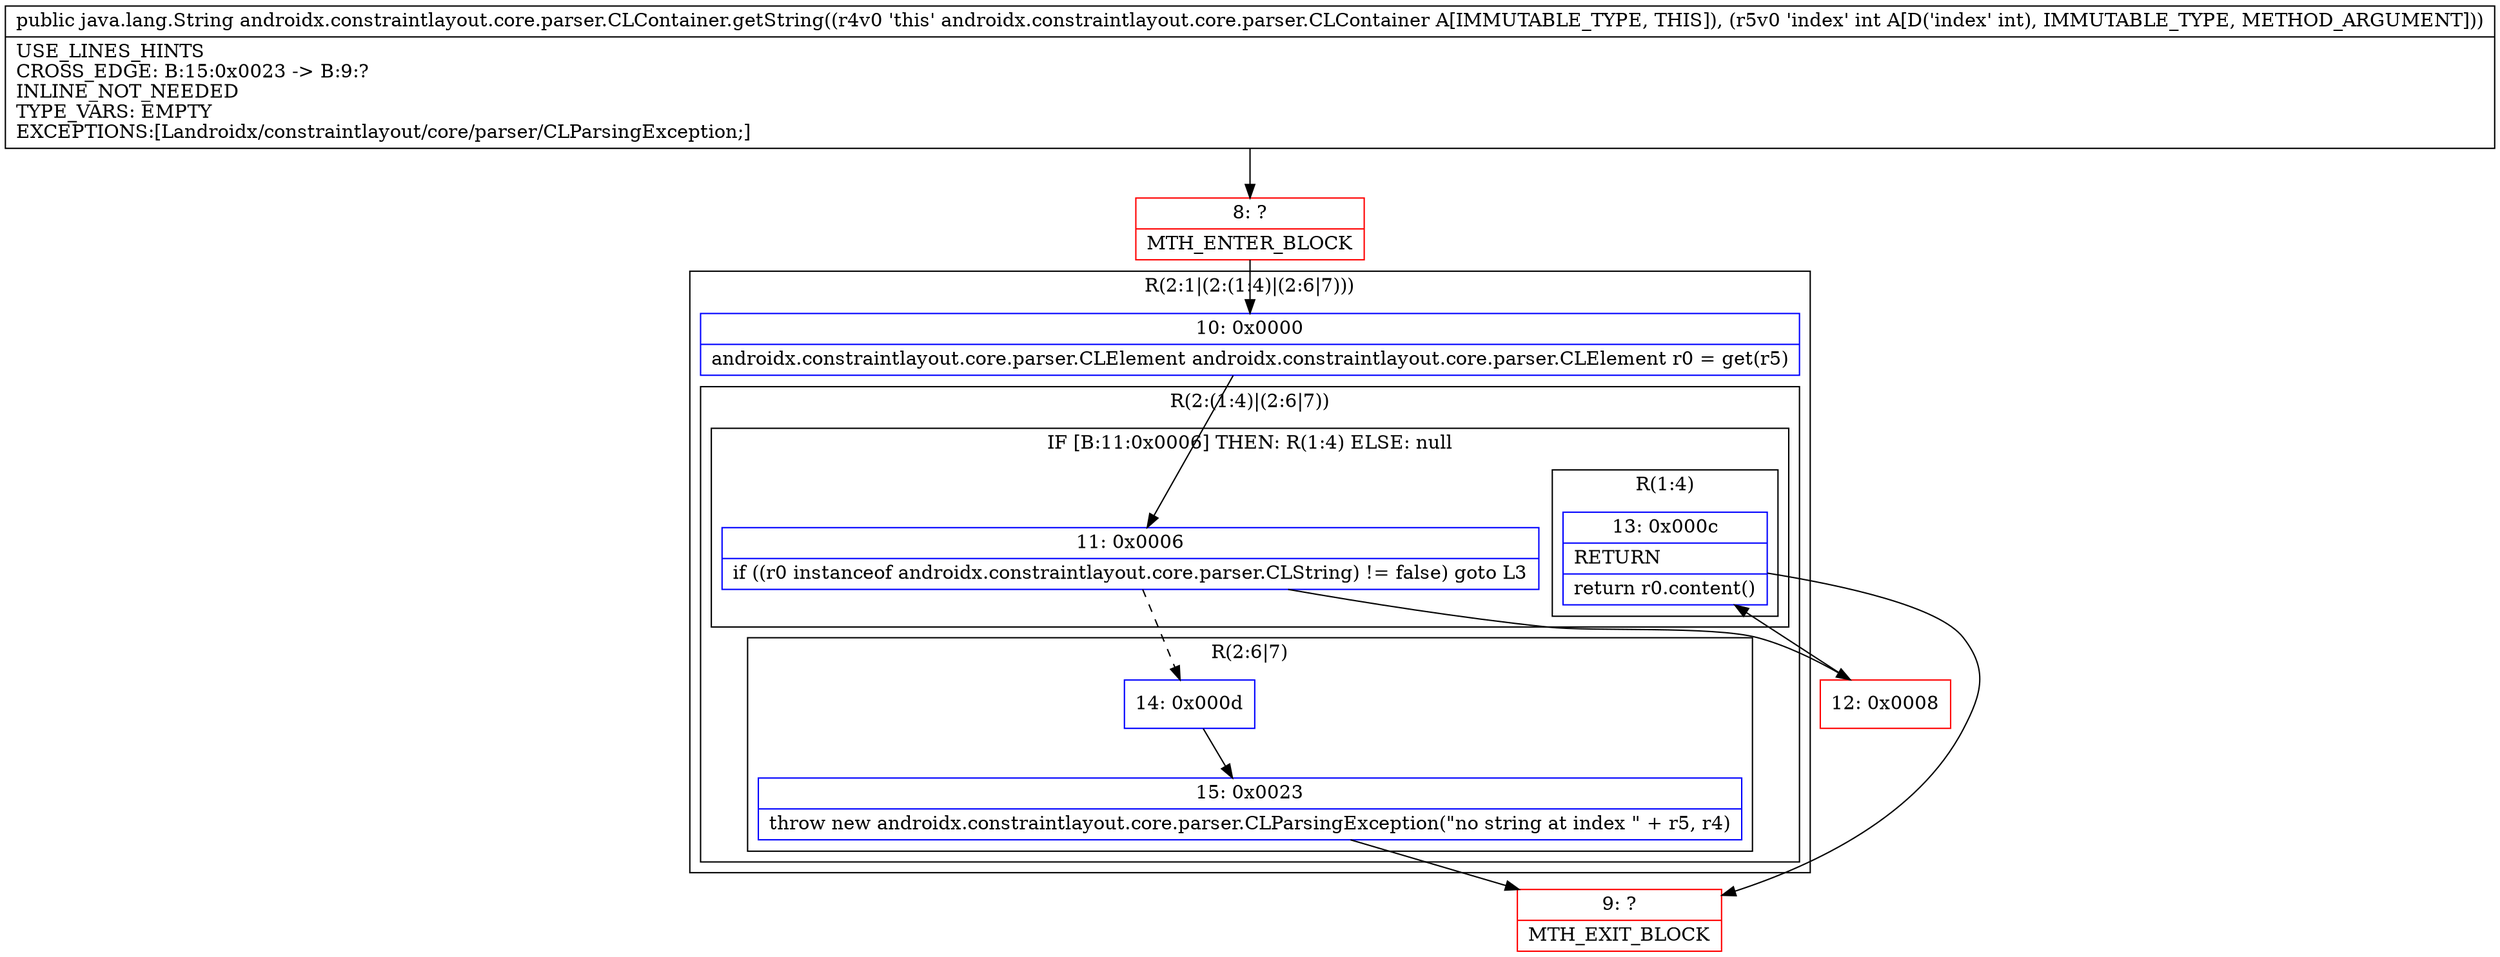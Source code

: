 digraph "CFG forandroidx.constraintlayout.core.parser.CLContainer.getString(I)Ljava\/lang\/String;" {
subgraph cluster_Region_467570156 {
label = "R(2:1|(2:(1:4)|(2:6|7)))";
node [shape=record,color=blue];
Node_10 [shape=record,label="{10\:\ 0x0000|androidx.constraintlayout.core.parser.CLElement androidx.constraintlayout.core.parser.CLElement r0 = get(r5)\l}"];
subgraph cluster_Region_898974614 {
label = "R(2:(1:4)|(2:6|7))";
node [shape=record,color=blue];
subgraph cluster_IfRegion_1323553644 {
label = "IF [B:11:0x0006] THEN: R(1:4) ELSE: null";
node [shape=record,color=blue];
Node_11 [shape=record,label="{11\:\ 0x0006|if ((r0 instanceof androidx.constraintlayout.core.parser.CLString) != false) goto L3\l}"];
subgraph cluster_Region_999680263 {
label = "R(1:4)";
node [shape=record,color=blue];
Node_13 [shape=record,label="{13\:\ 0x000c|RETURN\l|return r0.content()\l}"];
}
}
subgraph cluster_Region_1680416215 {
label = "R(2:6|7)";
node [shape=record,color=blue];
Node_14 [shape=record,label="{14\:\ 0x000d}"];
Node_15 [shape=record,label="{15\:\ 0x0023|throw new androidx.constraintlayout.core.parser.CLParsingException(\"no string at index \" + r5, r4)\l}"];
}
}
}
Node_8 [shape=record,color=red,label="{8\:\ ?|MTH_ENTER_BLOCK\l}"];
Node_12 [shape=record,color=red,label="{12\:\ 0x0008}"];
Node_9 [shape=record,color=red,label="{9\:\ ?|MTH_EXIT_BLOCK\l}"];
MethodNode[shape=record,label="{public java.lang.String androidx.constraintlayout.core.parser.CLContainer.getString((r4v0 'this' androidx.constraintlayout.core.parser.CLContainer A[IMMUTABLE_TYPE, THIS]), (r5v0 'index' int A[D('index' int), IMMUTABLE_TYPE, METHOD_ARGUMENT]))  | USE_LINES_HINTS\lCROSS_EDGE: B:15:0x0023 \-\> B:9:?\lINLINE_NOT_NEEDED\lTYPE_VARS: EMPTY\lEXCEPTIONS:[Landroidx\/constraintlayout\/core\/parser\/CLParsingException;]\l}"];
MethodNode -> Node_8;Node_10 -> Node_11;
Node_11 -> Node_12;
Node_11 -> Node_14[style=dashed];
Node_13 -> Node_9;
Node_14 -> Node_15;
Node_15 -> Node_9;
Node_8 -> Node_10;
Node_12 -> Node_13;
}

